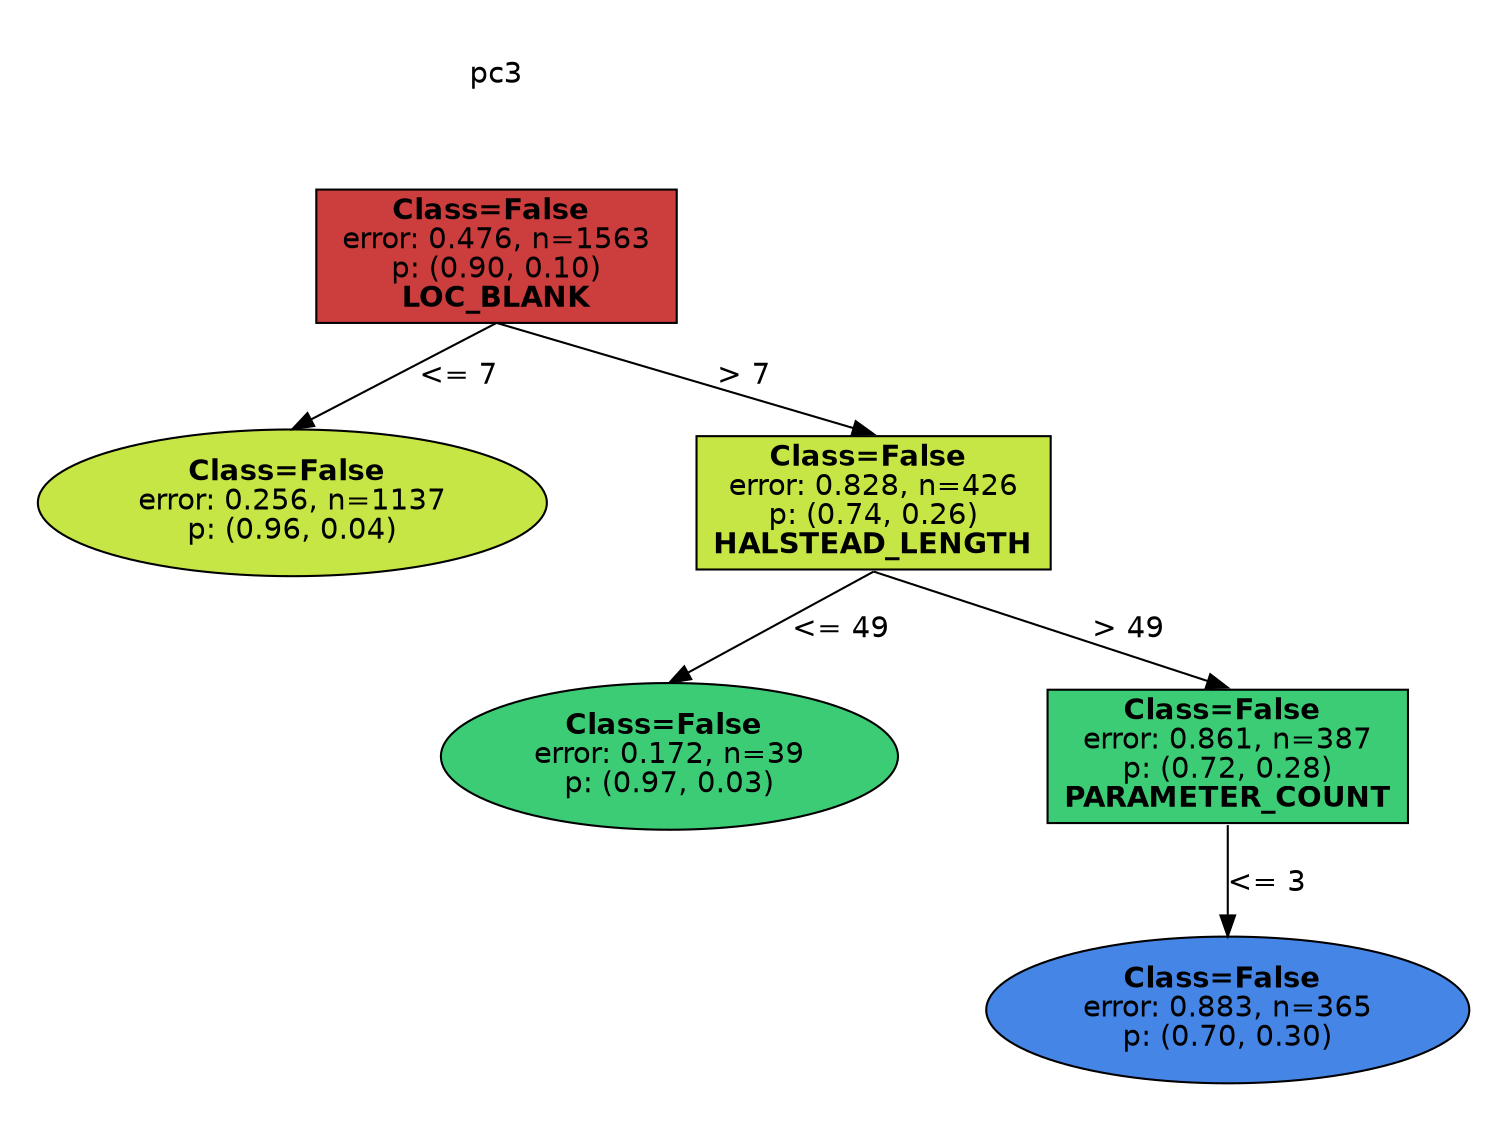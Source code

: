 digraph Tree {
splines=false;
graph [pad=".25", ranksep="0.5", nodesep="1"];
node [shape=rect, style="filled", color="black", fontname="helvetica",fillcolor="white"] ;
edge [fontname="helvetica"] ;
0 [label="pc3", shape=plaintext];
0:s -> 1:n [style=invis];   
1 [label=<<b> Class=False </b> <br/> error: 0.476, n=1563 <br/> p: (0.90, 0.10) <br/><b>LOC_BLANK</b>>, fillcolor="0.000 0.7 0.800", shape="rect"];
2 [label=<<b> Class=False </b> <br/> error: 0.256, n=1137 <br/> p: (0.96, 0.04) >, fillcolor="0.200 0.7 0.900", shape="oval"];
1:s -> 2:n [label="<= 7"] ;
3 [label=<<b> Class=False </b> <br/> error: 0.828, n=426 <br/> p: (0.74, 0.26) <br/><b>HALSTEAD_LENGTH</b>>, fillcolor="0.200 0.7 0.900", shape="rect"];
1:s -> 3:n [label="> 7"] ;
4 [label=<<b> Class=False </b> <br/> error: 0.172, n=39 <br/> p: (0.97, 0.03) >, fillcolor="0.400 0.7 0.800", shape="oval"];
3:s -> 4:n [label="<= 49"] ;
5 [label=<<b> Class=False </b> <br/> error: 0.861, n=387 <br/> p: (0.72, 0.28) <br/><b>PARAMETER_COUNT</b>>, fillcolor="0.400 0.7 0.800", shape="rect"];
3:s -> 5:n [label="> 49"] ;
6 [label=<<b> Class=False </b> <br/> error: 0.883, n=365 <br/> p: (0.70, 0.30) >, fillcolor="0.600 0.7 0.900", shape="oval"];
5:s -> 6:n [label="<= 3"] ;

}